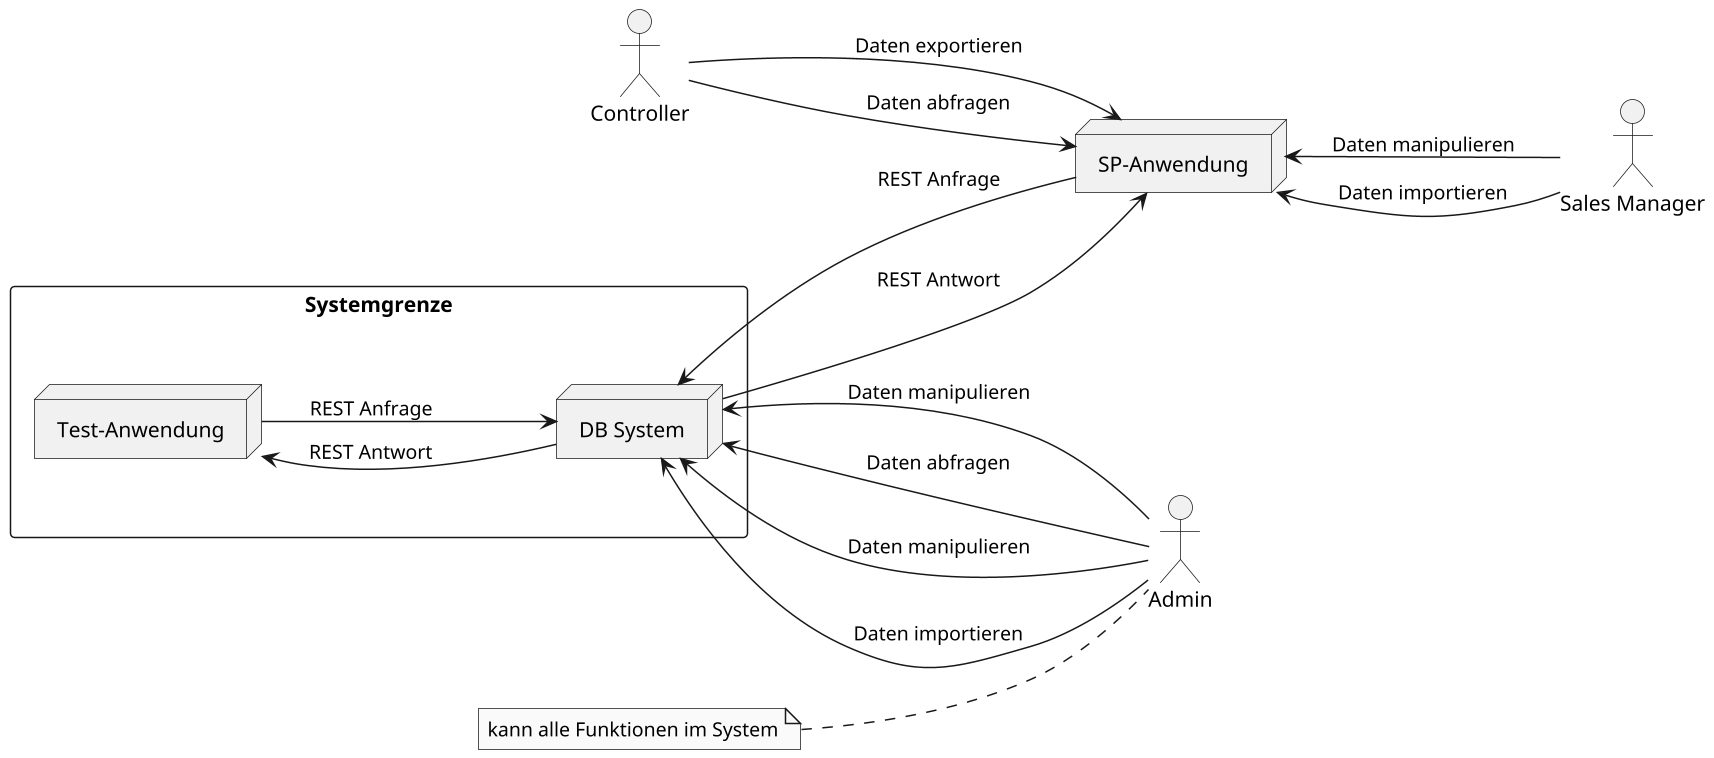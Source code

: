 @startuml
 left to right direction
 skinparam packageStyle rect
 skinparam monochrome true
 scale 1.5

 rectangle (Systemgrenze) {
 	node "DB System" as DBSystem
 	node "Test-Anwendung" as TestAnwendung
 }

 node "SP-Anwendung" as SPAnwendung

 actor Controller
 actor "Sales Manager" as SalesManager
 actor Admin

 note left of Admin : kann alle Funktionen im System

 Admin -up-> DBSystem : Daten importieren
 Admin -up-> DBSystem : Daten manipulieren
 Admin -up-> DBSystem : Daten abfragen
 Admin -up-> DBSystem : Daten manipulieren



 Controller --> SPAnwendung : Daten abfragen
 Controller --> SPAnwendung : Daten exportieren

 SalesManager -down-> SPAnwendung : Daten importieren
 SalesManager -up-> SPAnwendung : Daten manipulieren

 DBSystem --> SPAnwendung : REST Antwort
 DBSystem <-- SPAnwendung : REST Anfrage

 DBSystem -up-> TestAnwendung : REST Antwort
 DBSystem <-up- TestAnwendung : REST Anfrage

 @enduml